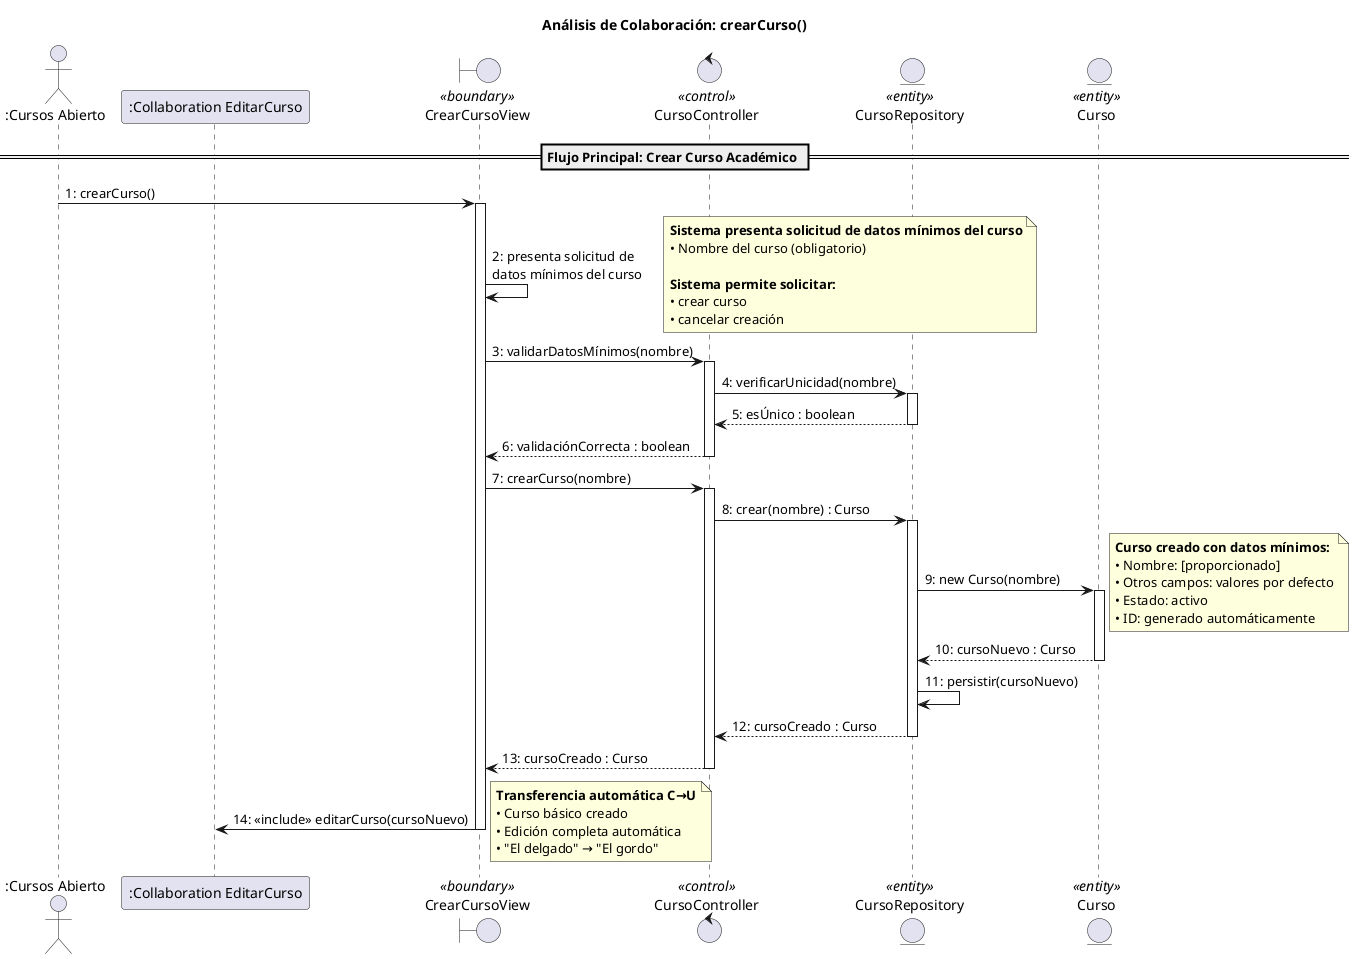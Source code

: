 @startuml crearCurso-analisis-secuencia

skinparam linetype polyline

' Actores externos
actor ":Cursos Abierto" as CursosAbierto
participant ":Collaboration EditarCurso" as EditarCurso

' Clases de análisis - Vista (Boundary)
boundary "CrearCursoView" as Vista <<boundary>>

' Clases de análisis - Control  
control "CursoController" as Controlador <<control>>

' Clases de análisis - Entidad (Entity)
entity "CursoRepository" as Repositorio <<entity>>
entity "Curso" as CursoEntity <<entity>>

title Análisis de Colaboración: crearCurso()

== Flujo Principal: Crear Curso Académico ==

CursosAbierto -> Vista : 1: crearCurso()
activate Vista

Vista -> Vista : 2: presenta solicitud de\ndatos mínimos del curso
note right
**Sistema presenta solicitud de datos mínimos del curso**
• Nombre del curso (obligatorio)

**Sistema permite solicitar:**
• crear curso
• cancelar creación
end note

Vista -> Controlador : 3: validarDatosMínimos(nombre)
activate Controlador

Controlador -> Repositorio : 4: verificarUnicidad(nombre)
activate Repositorio
Repositorio --> Controlador : 5: esÚnico : boolean
deactivate Repositorio

Controlador --> Vista : 6: validaciónCorrecta : boolean
deactivate Controlador

Vista -> Controlador : 7: crearCurso(nombre)
activate Controlador

Controlador -> Repositorio : 8: crear(nombre) : Curso
activate Repositorio

Repositorio -> CursoEntity : 9: new Curso(nombre)
activate CursoEntity
note right
**Curso creado con datos mínimos:**
• Nombre: [proporcionado]
• Otros campos: valores por defecto
• Estado: activo
• ID: generado automáticamente
end note

CursoEntity --> Repositorio : 10: cursoNuevo : Curso
deactivate CursoEntity

Repositorio -> Repositorio : 11: persistir(cursoNuevo)
Repositorio --> Controlador : 12: cursoCreado : Curso
deactivate Repositorio

Controlador --> Vista : 13: cursoCreado : Curso
deactivate Controlador

Vista -> EditarCurso : 14: <<include>> editarCurso(cursoNuevo)
note right
**Transferencia automática C→U**
• Curso básico creado
• Edición completa automática
• "El delgado" → "El gordo"
end note

deactivate Vista

@enduml